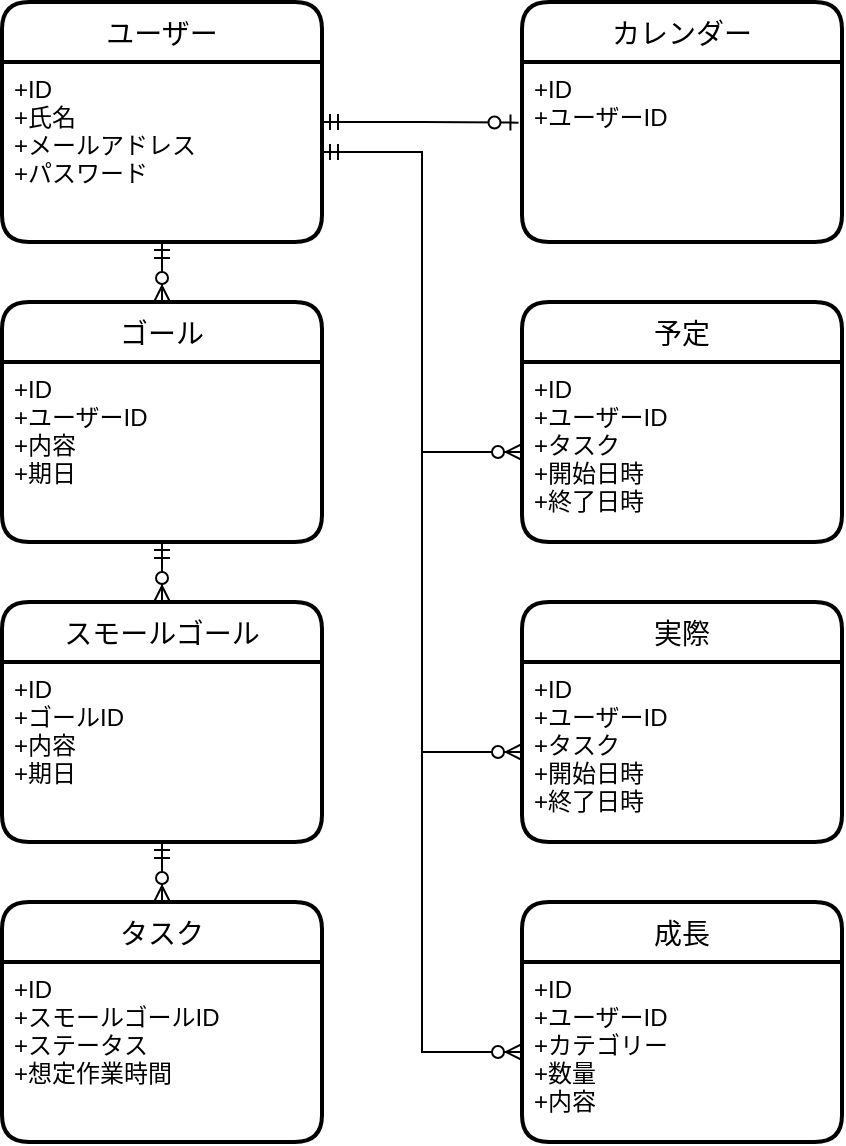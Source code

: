 <mxfile version="14.9.6" type="github">
  <diagram id="FkiKyv-fUOaidpG2uz1B" name="Page-1">
    <mxGraphModel dx="788" dy="413" grid="1" gridSize="10" guides="1" tooltips="1" connect="1" arrows="1" fold="1" page="1" pageScale="1" pageWidth="827" pageHeight="1169" math="0" shadow="0">
      <root>
        <mxCell id="0" />
        <mxCell id="1" parent="0" />
        <mxCell id="Cf73XlN7OlTOIIOpwTep-33" style="edgeStyle=orthogonalEdgeStyle;rounded=0;orthogonalLoop=1;jettySize=auto;html=1;startArrow=ERmandOne;startFill=0;endArrow=ERzeroToOne;endFill=1;entryX=-0.011;entryY=0.337;entryDx=0;entryDy=0;entryPerimeter=0;" edge="1" parent="1" source="ZsrJ5vU-eqBVzWq_dfTn-16" target="10">
          <mxGeometry relative="1" as="geometry">
            <mxPoint x="260" y="300" as="targetPoint" />
          </mxGeometry>
        </mxCell>
        <mxCell id="ZsrJ5vU-eqBVzWq_dfTn-16" value="ユーザー" style="swimlane;childLayout=stackLayout;horizontal=1;startSize=30;horizontalStack=0;rounded=1;fontSize=14;fontStyle=0;strokeWidth=2;resizeParent=0;resizeLast=1;shadow=0;dashed=0;align=center;" parent="1" vertex="1">
          <mxGeometry x="60" y="240" width="160" height="120" as="geometry" />
        </mxCell>
        <mxCell id="ZsrJ5vU-eqBVzWq_dfTn-17" value="+ID&#xa;+氏名&#xa;+メールアドレス&#xa;+パスワード" style="align=left;strokeColor=none;fillColor=none;spacingLeft=4;fontSize=12;verticalAlign=top;resizable=0;rotatable=0;part=1;" parent="ZsrJ5vU-eqBVzWq_dfTn-16" vertex="1">
          <mxGeometry y="30" width="160" height="90" as="geometry" />
        </mxCell>
        <mxCell id="2" value="ゴール" style="swimlane;childLayout=stackLayout;horizontal=1;startSize=30;horizontalStack=0;rounded=1;fontSize=14;fontStyle=0;strokeWidth=2;resizeParent=0;resizeLast=1;shadow=0;dashed=0;align=center;" parent="1" vertex="1">
          <mxGeometry x="60" y="390" width="160" height="120" as="geometry" />
        </mxCell>
        <mxCell id="3" value="+ID&#xa;+ユーザーID&#xa;+内容&#xa;+期日&#xa;" style="align=left;strokeColor=none;fillColor=none;spacingLeft=4;fontSize=12;verticalAlign=top;resizable=0;rotatable=0;part=1;" parent="2" vertex="1">
          <mxGeometry y="30" width="160" height="90" as="geometry" />
        </mxCell>
        <mxCell id="5" value="スモールゴール" style="swimlane;childLayout=stackLayout;horizontal=1;startSize=30;horizontalStack=0;rounded=1;fontSize=14;fontStyle=0;strokeWidth=2;resizeParent=0;resizeLast=1;shadow=0;dashed=0;align=center;" parent="1" vertex="1">
          <mxGeometry x="60" y="540" width="160" height="120" as="geometry" />
        </mxCell>
        <mxCell id="6" value="+ID&#xa;+ゴールID&#xa;+内容&#xa;+期日&#xa;" style="align=left;strokeColor=none;fillColor=none;spacingLeft=4;fontSize=12;verticalAlign=top;resizable=0;rotatable=0;part=1;" parent="5" vertex="1">
          <mxGeometry y="30" width="160" height="90" as="geometry" />
        </mxCell>
        <mxCell id="7" value="タスク" style="swimlane;childLayout=stackLayout;horizontal=1;startSize=30;horizontalStack=0;rounded=1;fontSize=14;fontStyle=0;strokeWidth=2;resizeParent=0;resizeLast=1;shadow=0;dashed=0;align=center;" parent="1" vertex="1">
          <mxGeometry x="60" y="690" width="160" height="120" as="geometry" />
        </mxCell>
        <mxCell id="8" value="+ID&#xa;+スモールゴールID&#xa;+ステータス&#xa;+想定作業時間&#xa;" style="align=left;strokeColor=none;fillColor=none;spacingLeft=4;fontSize=12;verticalAlign=top;resizable=0;rotatable=0;part=1;" parent="7" vertex="1">
          <mxGeometry y="30" width="160" height="90" as="geometry" />
        </mxCell>
        <mxCell id="9" value="カレンダー" style="swimlane;childLayout=stackLayout;horizontal=1;startSize=30;horizontalStack=0;rounded=1;fontSize=14;fontStyle=0;strokeWidth=2;resizeParent=0;resizeLast=1;shadow=0;dashed=0;align=center;" parent="1" vertex="1">
          <mxGeometry x="320" y="240" width="160" height="120" as="geometry" />
        </mxCell>
        <mxCell id="10" value="+ID&#xa;+ユーザーID&#xa;&#xa;" style="align=left;strokeColor=none;fillColor=none;spacingLeft=4;fontSize=12;verticalAlign=top;resizable=0;rotatable=0;part=1;" parent="9" vertex="1">
          <mxGeometry y="30" width="160" height="90" as="geometry" />
        </mxCell>
        <mxCell id="11" value="予定" style="swimlane;childLayout=stackLayout;horizontal=1;startSize=30;horizontalStack=0;rounded=1;fontSize=14;fontStyle=0;strokeWidth=2;resizeParent=0;resizeLast=1;shadow=0;dashed=0;align=center;" parent="1" vertex="1">
          <mxGeometry x="320" y="390" width="160" height="120" as="geometry" />
        </mxCell>
        <mxCell id="12" value="+ID&#xa;+ユーザーID&#xa;+タスク&#xa;+開始日時&#xa;+終了日時" style="align=left;strokeColor=none;fillColor=none;spacingLeft=4;fontSize=12;verticalAlign=top;resizable=0;rotatable=0;part=1;" parent="11" vertex="1">
          <mxGeometry y="30" width="160" height="90" as="geometry" />
        </mxCell>
        <mxCell id="13" value="実際" style="swimlane;childLayout=stackLayout;horizontal=1;startSize=30;horizontalStack=0;rounded=1;fontSize=14;fontStyle=0;strokeWidth=2;resizeParent=0;resizeLast=1;shadow=0;dashed=0;align=center;" parent="1" vertex="1">
          <mxGeometry x="320" y="540" width="160" height="120" as="geometry" />
        </mxCell>
        <mxCell id="14" value="+ID&#xa;+ユーザーID&#xa;+タスク&#xa;+開始日時&#xa;+終了日時" style="align=left;strokeColor=none;fillColor=none;spacingLeft=4;fontSize=12;verticalAlign=top;resizable=0;rotatable=0;part=1;" parent="13" vertex="1">
          <mxGeometry y="30" width="160" height="90" as="geometry" />
        </mxCell>
        <mxCell id="15" value="成長" style="swimlane;childLayout=stackLayout;horizontal=1;startSize=30;horizontalStack=0;rounded=1;fontSize=14;fontStyle=0;strokeWidth=2;resizeParent=0;resizeLast=1;shadow=0;dashed=0;align=center;" parent="1" vertex="1">
          <mxGeometry x="320" y="690" width="160" height="120" as="geometry" />
        </mxCell>
        <mxCell id="16" value="+ID&#xa;+ユーザーID&#xa;+カテゴリー&#xa;+数量&#xa;+内容" style="align=left;strokeColor=none;fillColor=none;spacingLeft=4;fontSize=12;verticalAlign=top;resizable=0;rotatable=0;part=1;" parent="15" vertex="1">
          <mxGeometry y="30" width="160" height="90" as="geometry" />
        </mxCell>
        <mxCell id="20" style="edgeStyle=orthogonalEdgeStyle;rounded=0;orthogonalLoop=1;jettySize=auto;html=1;exitX=0.5;exitY=1;exitDx=0;exitDy=0;entryX=0.5;entryY=0;entryDx=0;entryDy=0;endArrow=ERzeroToMany;endFill=1;startArrow=ERmandOne;startFill=0;" parent="1" source="ZsrJ5vU-eqBVzWq_dfTn-17" target="2" edge="1">
          <mxGeometry relative="1" as="geometry" />
        </mxCell>
        <mxCell id="Cf73XlN7OlTOIIOpwTep-25" style="edgeStyle=orthogonalEdgeStyle;rounded=0;orthogonalLoop=1;jettySize=auto;html=1;exitX=0.5;exitY=1;exitDx=0;exitDy=0;entryX=0.5;entryY=0;entryDx=0;entryDy=0;startArrow=ERmandOne;startFill=0;endArrow=ERzeroToMany;endFill=1;" edge="1" parent="1" source="3" target="5">
          <mxGeometry relative="1" as="geometry" />
        </mxCell>
        <mxCell id="Cf73XlN7OlTOIIOpwTep-26" style="edgeStyle=orthogonalEdgeStyle;rounded=0;orthogonalLoop=1;jettySize=auto;html=1;exitX=0.5;exitY=1;exitDx=0;exitDy=0;entryX=0.5;entryY=0;entryDx=0;entryDy=0;startArrow=ERmandOne;startFill=0;endArrow=ERzeroToMany;endFill=1;" edge="1" parent="1" source="6" target="7">
          <mxGeometry relative="1" as="geometry" />
        </mxCell>
        <mxCell id="Cf73XlN7OlTOIIOpwTep-29" style="edgeStyle=orthogonalEdgeStyle;rounded=0;orthogonalLoop=1;jettySize=auto;html=1;exitX=1;exitY=0.5;exitDx=0;exitDy=0;entryX=0;entryY=0.5;entryDx=0;entryDy=0;startArrow=ERmandOne;startFill=0;endArrow=ERzeroToMany;endFill=1;" edge="1" parent="1" source="ZsrJ5vU-eqBVzWq_dfTn-17" target="12">
          <mxGeometry relative="1" as="geometry" />
        </mxCell>
        <mxCell id="Cf73XlN7OlTOIIOpwTep-30" style="edgeStyle=orthogonalEdgeStyle;rounded=0;orthogonalLoop=1;jettySize=auto;html=1;exitX=1;exitY=0.5;exitDx=0;exitDy=0;entryX=0;entryY=0.5;entryDx=0;entryDy=0;startArrow=ERmandOne;startFill=0;endArrow=ERzeroToMany;endFill=1;" edge="1" parent="1" source="ZsrJ5vU-eqBVzWq_dfTn-17" target="14">
          <mxGeometry relative="1" as="geometry" />
        </mxCell>
        <mxCell id="Cf73XlN7OlTOIIOpwTep-31" style="edgeStyle=orthogonalEdgeStyle;rounded=0;orthogonalLoop=1;jettySize=auto;html=1;exitX=1;exitY=0.5;exitDx=0;exitDy=0;entryX=0;entryY=0.5;entryDx=0;entryDy=0;startArrow=ERmandOne;startFill=0;endArrow=ERzeroToMany;endFill=1;" edge="1" parent="1" source="ZsrJ5vU-eqBVzWq_dfTn-17" target="16">
          <mxGeometry relative="1" as="geometry" />
        </mxCell>
      </root>
    </mxGraphModel>
  </diagram>
</mxfile>
